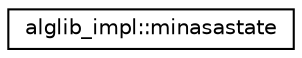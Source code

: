 digraph "Graphical Class Hierarchy"
{
  edge [fontname="Helvetica",fontsize="10",labelfontname="Helvetica",labelfontsize="10"];
  node [fontname="Helvetica",fontsize="10",shape=record];
  rankdir="LR";
  Node0 [label="alglib_impl::minasastate",height=0.2,width=0.4,color="black", fillcolor="white", style="filled",URL="$structalglib__impl_1_1minasastate.html"];
}

